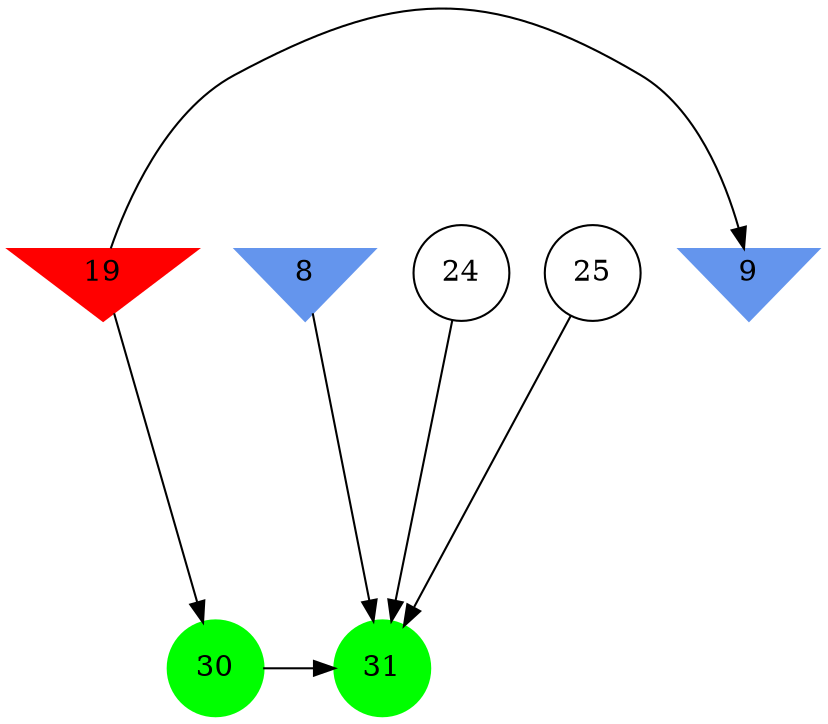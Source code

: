 digraph brain {
	ranksep=2.0;
	8 [shape=invtriangle,style=filled,color=cornflowerblue];
	9 [shape=invtriangle,style=filled,color=cornflowerblue];
	19 [shape=invtriangle,style=filled,color=red];
	24 [shape=circle,color=black];
	25 [shape=circle,color=black];
	30 [shape=circle,style=filled,color=green];
	31 [shape=circle,style=filled,color=green];
	25	->	31;
	24	->	31;
	8	->	31;
	30	->	31;
	19	->	9;
	19	->	30;
	{ rank=same; 8; 9; 19; }
	{ rank=same; 24; 25; }
	{ rank=same; 30; 31; }
}

